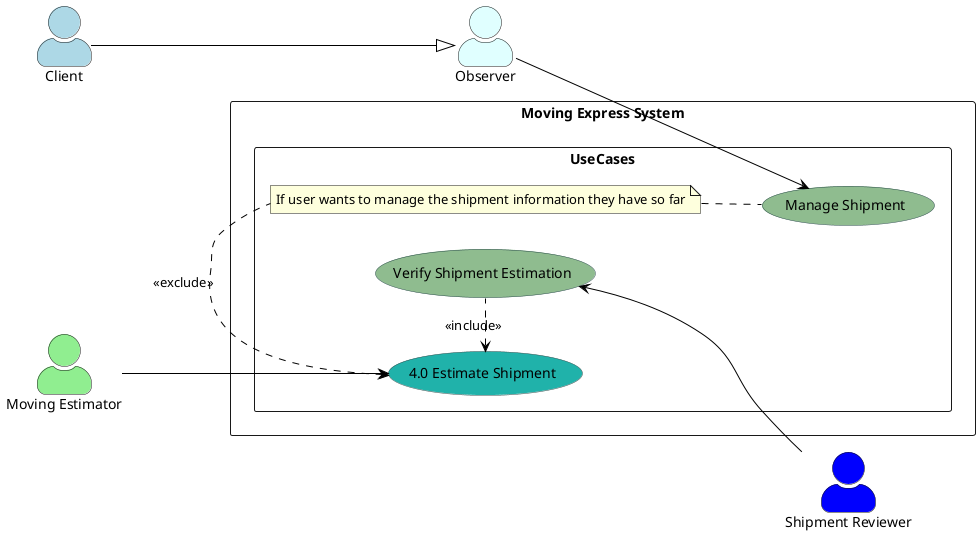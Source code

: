 @startuml

left to right direction
skinparam actorStyle awesome
skinparam usecase {
    BackgroundColor DarkSeaGreen
    BorderColor DarkSlateGray
    ArrowColor Black
    ActorBorderColor black
    ActorFontName Courier
    ActorBackgroundColor<< Human >> Gold
}

actor Client as "Client" #LightBlue
actor "Moving Estimator" as MovingEstimator #LightGreen
actor "Shipment Reviewer" as ShipmentReviewer #Blue
actor "Observer" as Observer #LightCyan

rectangle "Moving Express System" {
    rectangle UseCases {
      usecase "4.0 Estimate Shipment" as UC4 #LightSeaGreen
      usecase "Manage Shipment" as UC4_1
      usecase "Verify Shipment Estimation" as UC4_2

      note "If user wants to manage the shipment information they have so far" as N1
    }
}

UC4 <. N1 : <<exclude>>
UC4 <. UC4_2 : <<include>>
N1 .. (UC4_1)

Client --|> Observer
Observer --> UC4_1

MovingEstimator --> UC4

UC4_2 <-- ShipmentReviewer

@enduml